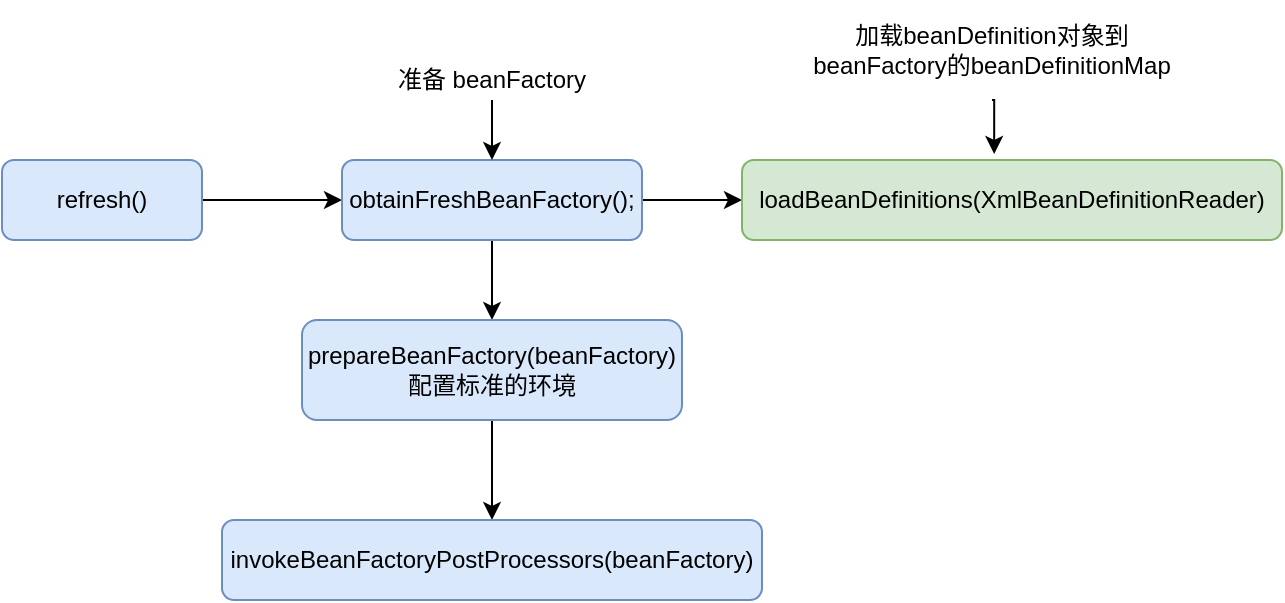 <mxfile version="14.0.4" type="github">
  <diagram id="V-CT-bQR6EL4BBTl5-5s" name="Page-1">
    <mxGraphModel dx="1113" dy="729" grid="1" gridSize="10" guides="1" tooltips="1" connect="1" arrows="1" fold="1" page="1" pageScale="1" pageWidth="3300" pageHeight="2339" math="0" shadow="0">
      <root>
        <mxCell id="0" />
        <mxCell id="1" parent="0" />
        <mxCell id="bpOmWfIlOjlK94pHwSz9-1" value="" style="edgeStyle=orthogonalEdgeStyle;rounded=0;orthogonalLoop=1;jettySize=auto;html=1;" parent="1" source="bpOmWfIlOjlK94pHwSz9-2" target="bpOmWfIlOjlK94pHwSz9-5" edge="1">
          <mxGeometry relative="1" as="geometry" />
        </mxCell>
        <mxCell id="bpOmWfIlOjlK94pHwSz9-2" value="refresh()" style="rounded=1;whiteSpace=wrap;html=1;fillColor=#dae8fc;strokeColor=#6c8ebf;" parent="1" vertex="1">
          <mxGeometry x="20" y="320" width="100" height="40" as="geometry" />
        </mxCell>
        <mxCell id="bpOmWfIlOjlK94pHwSz9-3" value="" style="edgeStyle=orthogonalEdgeStyle;rounded=0;orthogonalLoop=1;jettySize=auto;html=1;" parent="1" source="bpOmWfIlOjlK94pHwSz9-5" target="bpOmWfIlOjlK94pHwSz9-8" edge="1">
          <mxGeometry relative="1" as="geometry" />
        </mxCell>
        <mxCell id="bpOmWfIlOjlK94pHwSz9-4" value="" style="edgeStyle=orthogonalEdgeStyle;rounded=0;orthogonalLoop=1;jettySize=auto;html=1;" parent="1" source="bpOmWfIlOjlK94pHwSz9-5" target="bpOmWfIlOjlK94pHwSz9-12" edge="1">
          <mxGeometry relative="1" as="geometry" />
        </mxCell>
        <mxCell id="bpOmWfIlOjlK94pHwSz9-5" value="obtainFreshBeanFactory();" style="whiteSpace=wrap;html=1;rounded=1;strokeColor=#6c8ebf;fillColor=#dae8fc;shadow=0;sketch=0;glass=0;" parent="1" vertex="1">
          <mxGeometry x="190" y="320" width="150" height="40" as="geometry" />
        </mxCell>
        <mxCell id="bpOmWfIlOjlK94pHwSz9-6" value="" style="edgeStyle=orthogonalEdgeStyle;rounded=0;orthogonalLoop=1;jettySize=auto;html=1;" parent="1" source="bpOmWfIlOjlK94pHwSz9-7" target="bpOmWfIlOjlK94pHwSz9-5" edge="1">
          <mxGeometry relative="1" as="geometry" />
        </mxCell>
        <mxCell id="bpOmWfIlOjlK94pHwSz9-7" value="准备 beanFactory" style="text;html=1;strokeColor=none;fillColor=none;align=center;verticalAlign=middle;whiteSpace=wrap;rounded=0;shadow=0;glass=0;sketch=0;" parent="1" vertex="1">
          <mxGeometry x="180" y="270" width="170" height="20" as="geometry" />
        </mxCell>
        <mxCell id="bpOmWfIlOjlK94pHwSz9-8" value="loadBeanDefinitions(XmlBeanDefinitionReader)" style="whiteSpace=wrap;html=1;rounded=1;strokeColor=#82b366;fillColor=#d5e8d4;shadow=0;sketch=0;glass=0;" parent="1" vertex="1">
          <mxGeometry x="390" y="320" width="270" height="40" as="geometry" />
        </mxCell>
        <mxCell id="bpOmWfIlOjlK94pHwSz9-9" style="edgeStyle=orthogonalEdgeStyle;rounded=0;orthogonalLoop=1;jettySize=auto;html=1;exitX=0.5;exitY=1;exitDx=0;exitDy=0;entryX=0.467;entryY=-0.075;entryDx=0;entryDy=0;entryPerimeter=0;" parent="1" source="bpOmWfIlOjlK94pHwSz9-10" target="bpOmWfIlOjlK94pHwSz9-8" edge="1">
          <mxGeometry relative="1" as="geometry" />
        </mxCell>
        <mxCell id="bpOmWfIlOjlK94pHwSz9-10" value="加载beanDefinition对象到beanFactory的beanDefinitionMap" style="text;html=1;strokeColor=none;fillColor=none;align=center;verticalAlign=middle;whiteSpace=wrap;rounded=0;shadow=0;glass=0;sketch=0;" parent="1" vertex="1">
          <mxGeometry x="420" y="240" width="190" height="50" as="geometry" />
        </mxCell>
        <mxCell id="bpOmWfIlOjlK94pHwSz9-11" value="" style="edgeStyle=orthogonalEdgeStyle;rounded=0;orthogonalLoop=1;jettySize=auto;html=1;" parent="1" source="bpOmWfIlOjlK94pHwSz9-12" target="bpOmWfIlOjlK94pHwSz9-13" edge="1">
          <mxGeometry relative="1" as="geometry" />
        </mxCell>
        <mxCell id="bpOmWfIlOjlK94pHwSz9-12" value="prepareBeanFactory(beanFactory)&lt;br&gt;配置标准的环境" style="whiteSpace=wrap;html=1;rounded=1;strokeColor=#6c8ebf;fillColor=#dae8fc;shadow=0;sketch=0;glass=0;" parent="1" vertex="1">
          <mxGeometry x="170" y="400" width="190" height="50" as="geometry" />
        </mxCell>
        <mxCell id="bpOmWfIlOjlK94pHwSz9-13" value="invokeBeanFactoryPostProcessors(beanFactory)" style="whiteSpace=wrap;html=1;rounded=1;strokeColor=#6c8ebf;fillColor=#dae8fc;shadow=0;sketch=0;glass=0;" parent="1" vertex="1">
          <mxGeometry x="130" y="500" width="270" height="40" as="geometry" />
        </mxCell>
      </root>
    </mxGraphModel>
  </diagram>
</mxfile>
